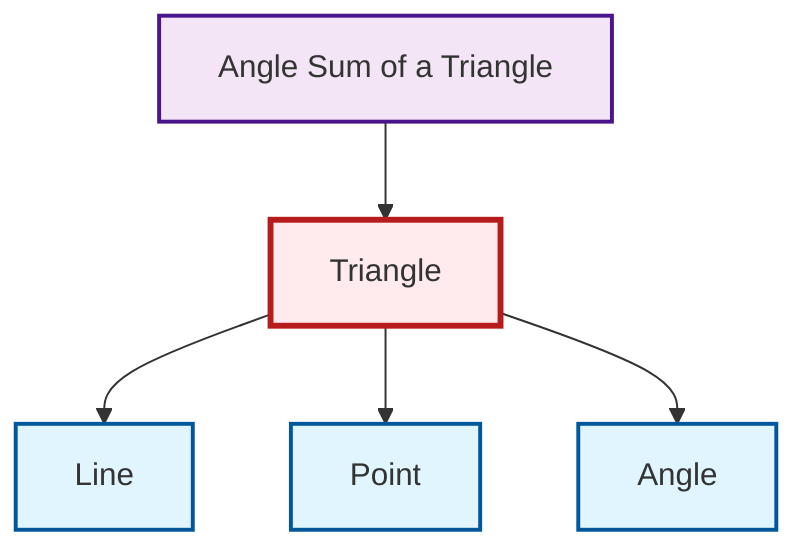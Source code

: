 graph TD
    classDef definition fill:#e1f5fe,stroke:#01579b,stroke-width:2px
    classDef theorem fill:#f3e5f5,stroke:#4a148c,stroke-width:2px
    classDef axiom fill:#fff3e0,stroke:#e65100,stroke-width:2px
    classDef example fill:#e8f5e9,stroke:#1b5e20,stroke-width:2px
    classDef current fill:#ffebee,stroke:#b71c1c,stroke-width:3px
    thm-angle-sum-triangle["Angle Sum of a Triangle"]:::theorem
    def-line["Line"]:::definition
    def-triangle["Triangle"]:::definition
    def-angle["Angle"]:::definition
    def-point["Point"]:::definition
    def-triangle --> def-line
    def-triangle --> def-point
    thm-angle-sum-triangle --> def-triangle
    def-triangle --> def-angle
    class def-triangle current